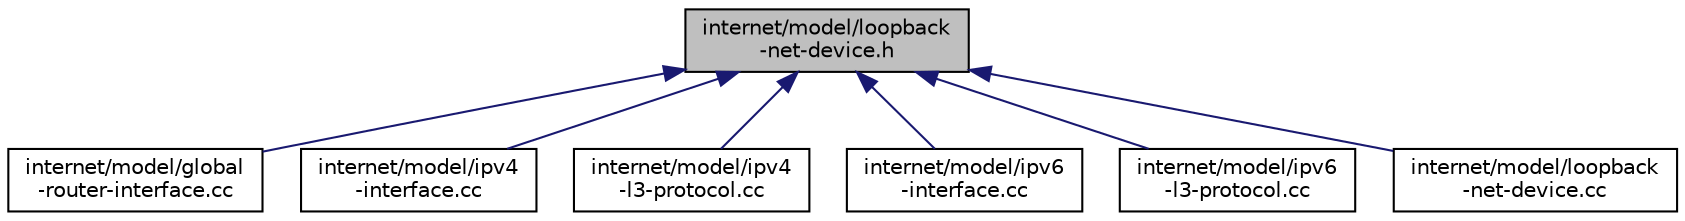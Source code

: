 digraph "internet/model/loopback-net-device.h"
{
  edge [fontname="Helvetica",fontsize="10",labelfontname="Helvetica",labelfontsize="10"];
  node [fontname="Helvetica",fontsize="10",shape=record];
  Node1 [label="internet/model/loopback\l-net-device.h",height=0.2,width=0.4,color="black", fillcolor="grey75", style="filled", fontcolor="black"];
  Node1 -> Node2 [dir="back",color="midnightblue",fontsize="10",style="solid"];
  Node2 [label="internet/model/global\l-router-interface.cc",height=0.2,width=0.4,color="black", fillcolor="white", style="filled",URL="$d4/de4/global-router-interface_8cc.html"];
  Node1 -> Node3 [dir="back",color="midnightblue",fontsize="10",style="solid"];
  Node3 [label="internet/model/ipv4\l-interface.cc",height=0.2,width=0.4,color="black", fillcolor="white", style="filled",URL="$d8/d7f/ipv4-interface_8cc.html"];
  Node1 -> Node4 [dir="back",color="midnightblue",fontsize="10",style="solid"];
  Node4 [label="internet/model/ipv4\l-l3-protocol.cc",height=0.2,width=0.4,color="black", fillcolor="white", style="filled",URL="$d9/d0c/ipv4-l3-protocol_8cc.html"];
  Node1 -> Node5 [dir="back",color="midnightblue",fontsize="10",style="solid"];
  Node5 [label="internet/model/ipv6\l-interface.cc",height=0.2,width=0.4,color="black", fillcolor="white", style="filled",URL="$df/d18/ipv6-interface_8cc.html"];
  Node1 -> Node6 [dir="back",color="midnightblue",fontsize="10",style="solid"];
  Node6 [label="internet/model/ipv6\l-l3-protocol.cc",height=0.2,width=0.4,color="black", fillcolor="white", style="filled",URL="$de/d69/ipv6-l3-protocol_8cc.html"];
  Node1 -> Node7 [dir="back",color="midnightblue",fontsize="10",style="solid"];
  Node7 [label="internet/model/loopback\l-net-device.cc",height=0.2,width=0.4,color="black", fillcolor="white", style="filled",URL="$d8/dc8/loopback-net-device_8cc.html"];
}
